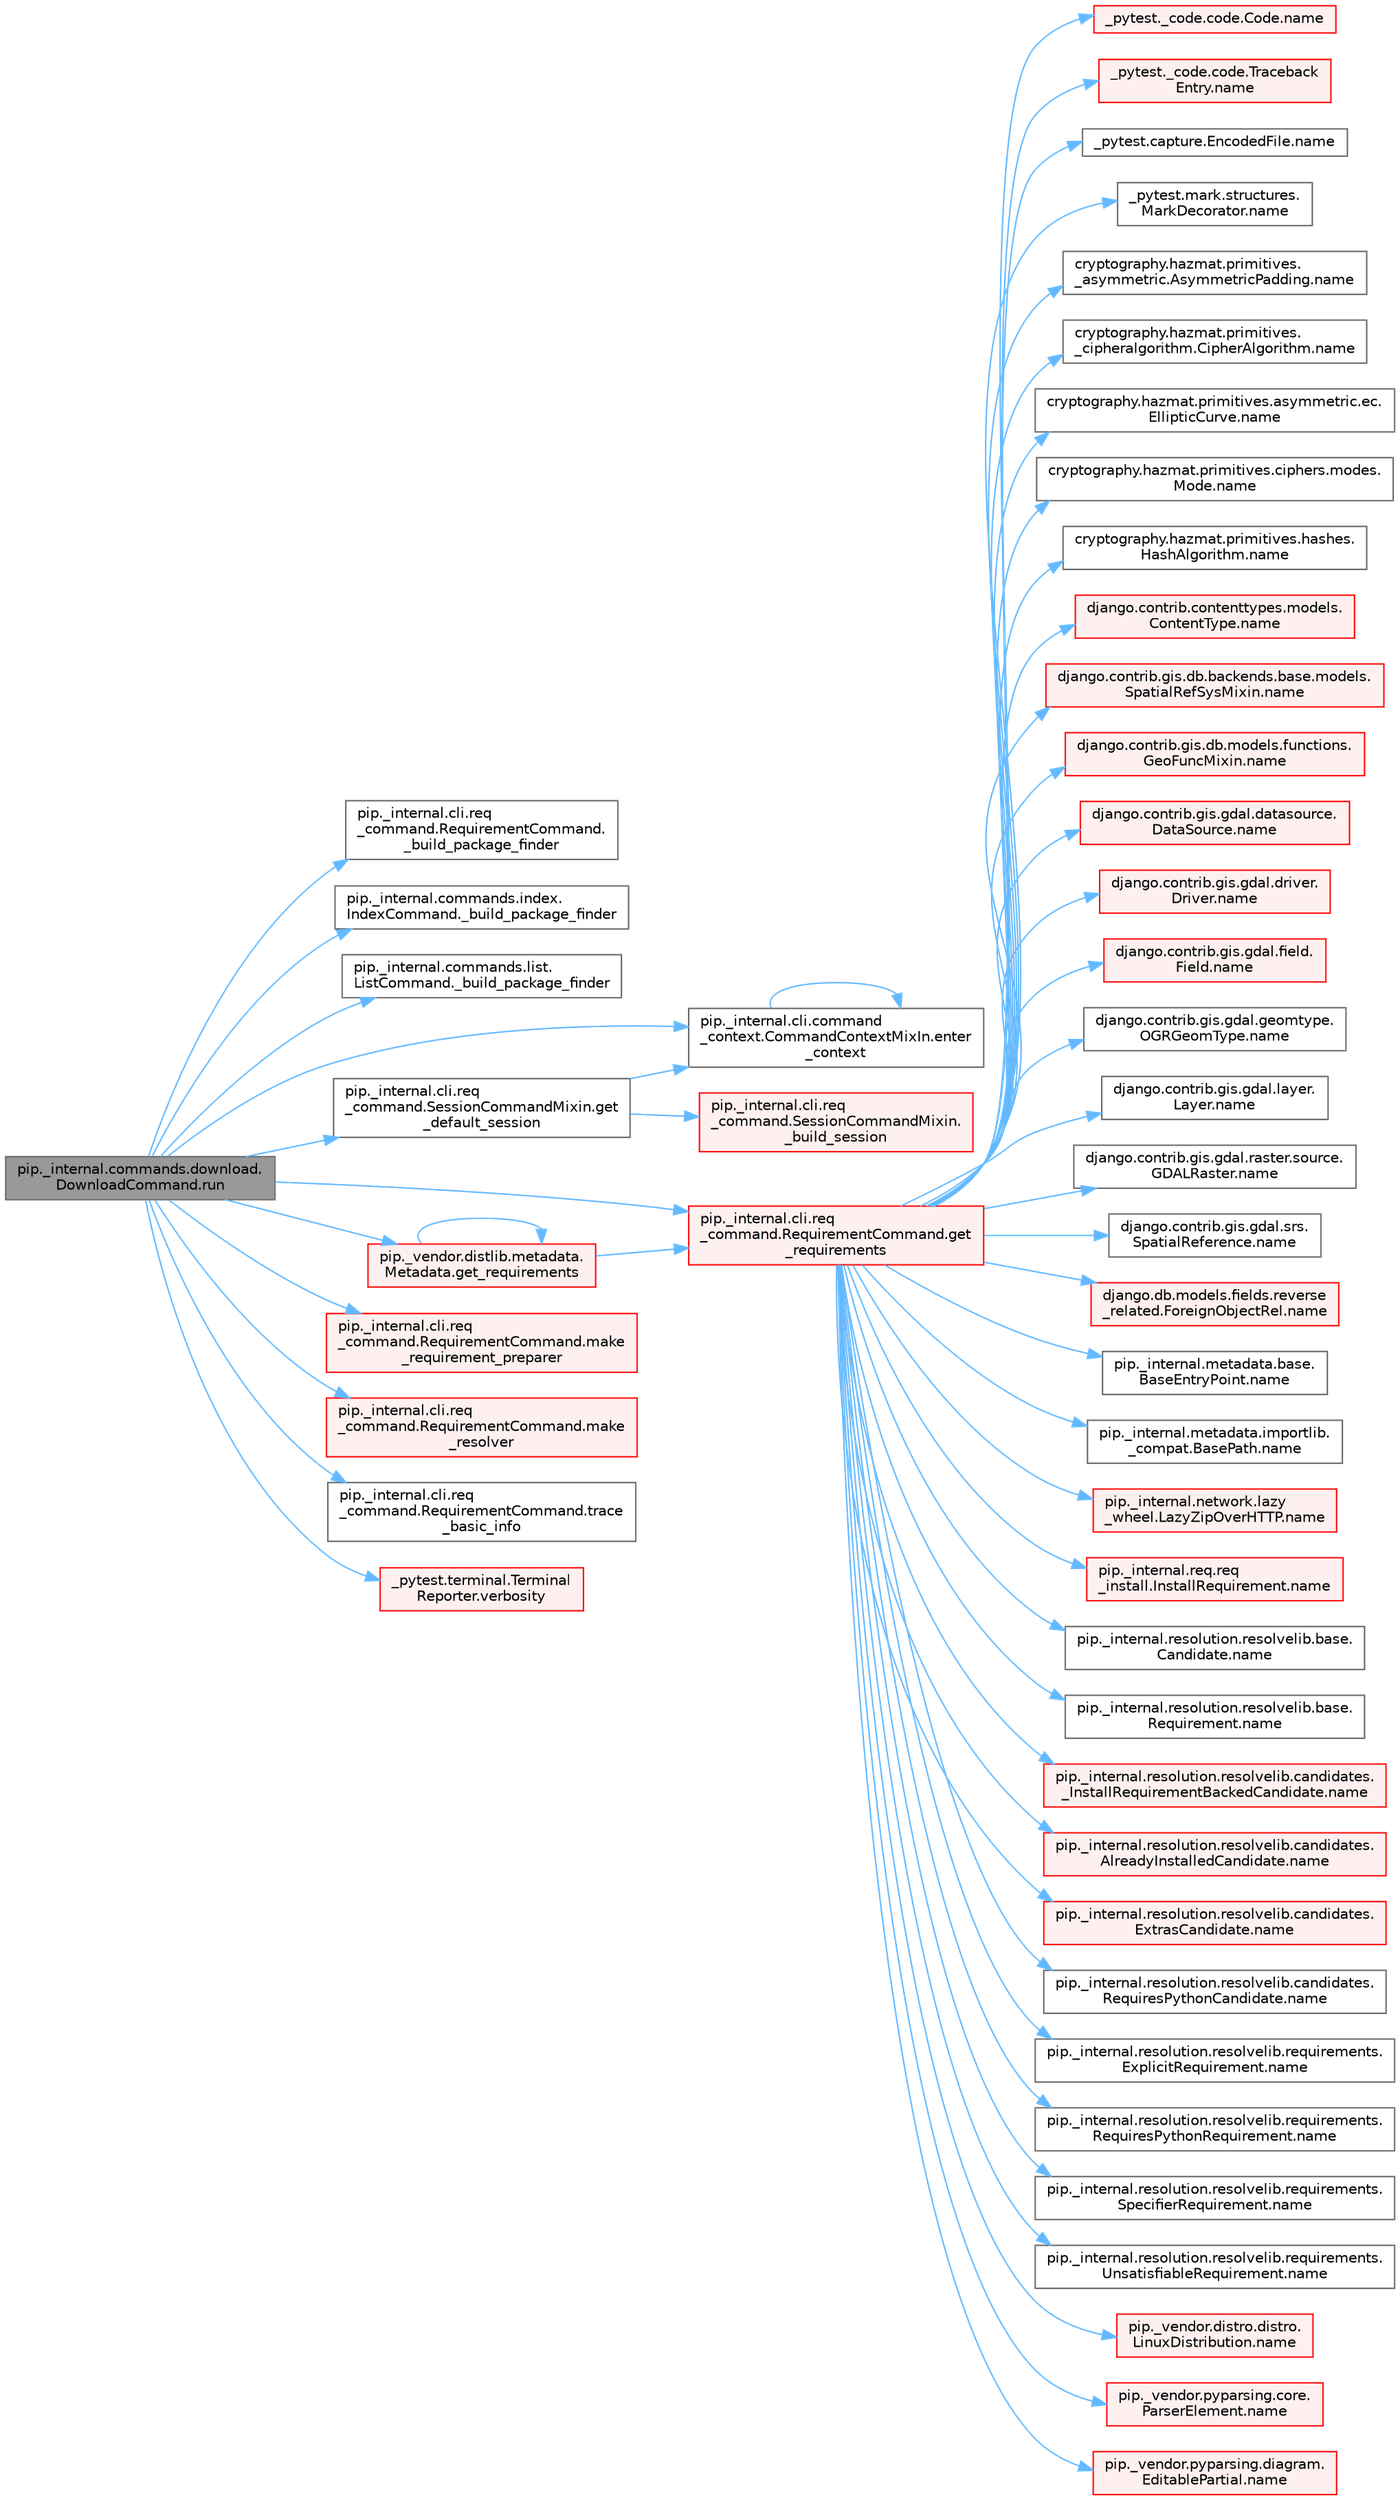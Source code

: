 digraph "pip._internal.commands.download.DownloadCommand.run"
{
 // LATEX_PDF_SIZE
  bgcolor="transparent";
  edge [fontname=Helvetica,fontsize=10,labelfontname=Helvetica,labelfontsize=10];
  node [fontname=Helvetica,fontsize=10,shape=box,height=0.2,width=0.4];
  rankdir="LR";
  Node1 [id="Node000001",label="pip._internal.commands.download.\lDownloadCommand.run",height=0.2,width=0.4,color="gray40", fillcolor="grey60", style="filled", fontcolor="black",tooltip=" "];
  Node1 -> Node2 [id="edge1_Node000001_Node000002",color="steelblue1",style="solid",tooltip=" "];
  Node2 [id="Node000002",label="pip._internal.cli.req\l_command.RequirementCommand.\l_build_package_finder",height=0.2,width=0.4,color="grey40", fillcolor="white", style="filled",URL="$classpip_1_1__internal_1_1cli_1_1req__command_1_1_requirement_command.html#a2ec93acc87556f6cd85c286fd296993e",tooltip=" "];
  Node1 -> Node3 [id="edge2_Node000001_Node000003",color="steelblue1",style="solid",tooltip=" "];
  Node3 [id="Node000003",label="pip._internal.commands.index.\lIndexCommand._build_package_finder",height=0.2,width=0.4,color="grey40", fillcolor="white", style="filled",URL="$classpip_1_1__internal_1_1commands_1_1index_1_1_index_command.html#a23c087ddc0263ea4271561f27618b295",tooltip=" "];
  Node1 -> Node4 [id="edge3_Node000001_Node000004",color="steelblue1",style="solid",tooltip=" "];
  Node4 [id="Node000004",label="pip._internal.commands.list.\lListCommand._build_package_finder",height=0.2,width=0.4,color="grey40", fillcolor="white", style="filled",URL="$classpip_1_1__internal_1_1commands_1_1list_1_1_list_command.html#a5d8ef1eb569d52c1673aa8d284bed329",tooltip=" "];
  Node1 -> Node5 [id="edge4_Node000001_Node000005",color="steelblue1",style="solid",tooltip=" "];
  Node5 [id="Node000005",label="pip._internal.cli.command\l_context.CommandContextMixIn.enter\l_context",height=0.2,width=0.4,color="grey40", fillcolor="white", style="filled",URL="$classpip_1_1__internal_1_1cli_1_1command__context_1_1_command_context_mix_in.html#a3146b2846523dc818459e6a8fa4874f2",tooltip=" "];
  Node5 -> Node5 [id="edge5_Node000005_Node000005",color="steelblue1",style="solid",tooltip=" "];
  Node1 -> Node6 [id="edge6_Node000001_Node000006",color="steelblue1",style="solid",tooltip=" "];
  Node6 [id="Node000006",label="pip._internal.cli.req\l_command.SessionCommandMixin.get\l_default_session",height=0.2,width=0.4,color="grey40", fillcolor="white", style="filled",URL="$classpip_1_1__internal_1_1cli_1_1req__command_1_1_session_command_mixin.html#add86b11c55c7f86ec33d9f6777aaf758",tooltip=" "];
  Node6 -> Node7 [id="edge7_Node000006_Node000007",color="steelblue1",style="solid",tooltip=" "];
  Node7 [id="Node000007",label="pip._internal.cli.req\l_command.SessionCommandMixin.\l_build_session",height=0.2,width=0.4,color="red", fillcolor="#FFF0F0", style="filled",URL="$classpip_1_1__internal_1_1cli_1_1req__command_1_1_session_command_mixin.html#a832833eec75860ac7be37c86958ccd91",tooltip=" "];
  Node6 -> Node5 [id="edge8_Node000006_Node000005",color="steelblue1",style="solid",tooltip=" "];
  Node1 -> Node10 [id="edge9_Node000001_Node000010",color="steelblue1",style="solid",tooltip=" "];
  Node10 [id="Node000010",label="pip._internal.cli.req\l_command.RequirementCommand.get\l_requirements",height=0.2,width=0.4,color="red", fillcolor="#FFF0F0", style="filled",URL="$classpip_1_1__internal_1_1cli_1_1req__command_1_1_requirement_command.html#ae0b41e4b5db6d95efad7295f7ca5dadf",tooltip=" "];
  Node10 -> Node11 [id="edge10_Node000010_Node000011",color="steelblue1",style="solid",tooltip=" "];
  Node11 [id="Node000011",label="_pytest._code.code.Code.name",height=0.2,width=0.4,color="red", fillcolor="#FFF0F0", style="filled",URL="$class__pytest_1_1__code_1_1code_1_1_code.html#a1f3cbc53ca6df4a1bab12183694b6e78",tooltip=" "];
  Node10 -> Node23 [id="edge11_Node000010_Node000023",color="steelblue1",style="solid",tooltip=" "];
  Node23 [id="Node000023",label="_pytest._code.code.Traceback\lEntry.name",height=0.2,width=0.4,color="red", fillcolor="#FFF0F0", style="filled",URL="$class__pytest_1_1__code_1_1code_1_1_traceback_entry.html#a106b95c0753f41669fbfb8ee4c11ad3d",tooltip=" "];
  Node10 -> Node25 [id="edge12_Node000010_Node000025",color="steelblue1",style="solid",tooltip=" "];
  Node25 [id="Node000025",label="_pytest.capture.EncodedFile.name",height=0.2,width=0.4,color="grey40", fillcolor="white", style="filled",URL="$class__pytest_1_1capture_1_1_encoded_file.html#a738c73b5de21c7261d9e51f71e4f0397",tooltip=" "];
  Node10 -> Node26 [id="edge13_Node000010_Node000026",color="steelblue1",style="solid",tooltip=" "];
  Node26 [id="Node000026",label="_pytest.mark.structures.\lMarkDecorator.name",height=0.2,width=0.4,color="grey40", fillcolor="white", style="filled",URL="$class__pytest_1_1mark_1_1structures_1_1_mark_decorator.html#ae8f66760cda125450e0e3bd38689c72f",tooltip=" "];
  Node10 -> Node27 [id="edge14_Node000010_Node000027",color="steelblue1",style="solid",tooltip=" "];
  Node27 [id="Node000027",label="cryptography.hazmat.primitives.\l_asymmetric.AsymmetricPadding.name",height=0.2,width=0.4,color="grey40", fillcolor="white", style="filled",URL="$classcryptography_1_1hazmat_1_1primitives_1_1__asymmetric_1_1_asymmetric_padding.html#a8f72e8284cb336861a873ed5ce0e39b5",tooltip=" "];
  Node10 -> Node28 [id="edge15_Node000010_Node000028",color="steelblue1",style="solid",tooltip=" "];
  Node28 [id="Node000028",label="cryptography.hazmat.primitives.\l_cipheralgorithm.CipherAlgorithm.name",height=0.2,width=0.4,color="grey40", fillcolor="white", style="filled",URL="$classcryptography_1_1hazmat_1_1primitives_1_1__cipheralgorithm_1_1_cipher_algorithm.html#a50567a5c3388450ab7aa883ab34a1ac7",tooltip=" "];
  Node10 -> Node29 [id="edge16_Node000010_Node000029",color="steelblue1",style="solid",tooltip=" "];
  Node29 [id="Node000029",label="cryptography.hazmat.primitives.asymmetric.ec.\lEllipticCurve.name",height=0.2,width=0.4,color="grey40", fillcolor="white", style="filled",URL="$classcryptography_1_1hazmat_1_1primitives_1_1asymmetric_1_1ec_1_1_elliptic_curve.html#a2775c4e945309a6c7ea33dace1698a60",tooltip=" "];
  Node10 -> Node30 [id="edge17_Node000010_Node000030",color="steelblue1",style="solid",tooltip=" "];
  Node30 [id="Node000030",label="cryptography.hazmat.primitives.ciphers.modes.\lMode.name",height=0.2,width=0.4,color="grey40", fillcolor="white", style="filled",URL="$classcryptography_1_1hazmat_1_1primitives_1_1ciphers_1_1modes_1_1_mode.html#a99d93fd1370a2abbb5bb5cffbd5ff0f7",tooltip=" "];
  Node10 -> Node31 [id="edge18_Node000010_Node000031",color="steelblue1",style="solid",tooltip=" "];
  Node31 [id="Node000031",label="cryptography.hazmat.primitives.hashes.\lHashAlgorithm.name",height=0.2,width=0.4,color="grey40", fillcolor="white", style="filled",URL="$classcryptography_1_1hazmat_1_1primitives_1_1hashes_1_1_hash_algorithm.html#a42c7e1582d9b46a015774af9e5cbbb0b",tooltip=" "];
  Node10 -> Node32 [id="edge19_Node000010_Node000032",color="steelblue1",style="solid",tooltip=" "];
  Node32 [id="Node000032",label="django.contrib.contenttypes.models.\lContentType.name",height=0.2,width=0.4,color="red", fillcolor="#FFF0F0", style="filled",URL="$classdjango_1_1contrib_1_1contenttypes_1_1models_1_1_content_type.html#a305b62f56597bb2e4823dcf5e6ccdcf8",tooltip=" "];
  Node10 -> Node34 [id="edge20_Node000010_Node000034",color="steelblue1",style="solid",tooltip=" "];
  Node34 [id="Node000034",label="django.contrib.gis.db.backends.base.models.\lSpatialRefSysMixin.name",height=0.2,width=0.4,color="red", fillcolor="#FFF0F0", style="filled",URL="$classdjango_1_1contrib_1_1gis_1_1db_1_1backends_1_1base_1_1models_1_1_spatial_ref_sys_mixin.html#a56fe36e786b49160249395f453dd1cab",tooltip=" "];
  Node10 -> Node64 [id="edge21_Node000010_Node000064",color="steelblue1",style="solid",tooltip=" "];
  Node64 [id="Node000064",label="django.contrib.gis.db.models.functions.\lGeoFuncMixin.name",height=0.2,width=0.4,color="red", fillcolor="#FFF0F0", style="filled",URL="$classdjango_1_1contrib_1_1gis_1_1db_1_1models_1_1functions_1_1_geo_func_mixin.html#adeeb6b2c9db337396468712e919af622",tooltip=" "];
  Node10 -> Node65 [id="edge22_Node000010_Node000065",color="steelblue1",style="solid",tooltip=" "];
  Node65 [id="Node000065",label="django.contrib.gis.gdal.datasource.\lDataSource.name",height=0.2,width=0.4,color="red", fillcolor="#FFF0F0", style="filled",URL="$classdjango_1_1contrib_1_1gis_1_1gdal_1_1datasource_1_1_data_source.html#aaa98728c7ef6f4d96c689550e8af3ed5",tooltip=" "];
  Node10 -> Node79 [id="edge23_Node000010_Node000079",color="steelblue1",style="solid",tooltip=" "];
  Node79 [id="Node000079",label="django.contrib.gis.gdal.driver.\lDriver.name",height=0.2,width=0.4,color="red", fillcolor="#FFF0F0", style="filled",URL="$classdjango_1_1contrib_1_1gis_1_1gdal_1_1driver_1_1_driver.html#aaa5d4d1b9fd762839db84d1e56e36b7f",tooltip=" "];
  Node10 -> Node80 [id="edge24_Node000010_Node000080",color="steelblue1",style="solid",tooltip=" "];
  Node80 [id="Node000080",label="django.contrib.gis.gdal.field.\lField.name",height=0.2,width=0.4,color="red", fillcolor="#FFF0F0", style="filled",URL="$classdjango_1_1contrib_1_1gis_1_1gdal_1_1field_1_1_field.html#a28a3b0af5006d5abf34d5b1497011368",tooltip=" "];
  Node10 -> Node81 [id="edge25_Node000010_Node000081",color="steelblue1",style="solid",tooltip=" "];
  Node81 [id="Node000081",label="django.contrib.gis.gdal.geomtype.\lOGRGeomType.name",height=0.2,width=0.4,color="grey40", fillcolor="white", style="filled",URL="$classdjango_1_1contrib_1_1gis_1_1gdal_1_1geomtype_1_1_o_g_r_geom_type.html#a719b3100682ab8df79fd8a2484163b8e",tooltip=" "];
  Node10 -> Node82 [id="edge26_Node000010_Node000082",color="steelblue1",style="solid",tooltip=" "];
  Node82 [id="Node000082",label="django.contrib.gis.gdal.layer.\lLayer.name",height=0.2,width=0.4,color="grey40", fillcolor="white", style="filled",URL="$classdjango_1_1contrib_1_1gis_1_1gdal_1_1layer_1_1_layer.html#a53791d8e2fe8b1ca86b426a625e7d66c",tooltip=" "];
  Node10 -> Node83 [id="edge27_Node000010_Node000083",color="steelblue1",style="solid",tooltip=" "];
  Node83 [id="Node000083",label="django.contrib.gis.gdal.raster.source.\lGDALRaster.name",height=0.2,width=0.4,color="grey40", fillcolor="white", style="filled",URL="$classdjango_1_1contrib_1_1gis_1_1gdal_1_1raster_1_1source_1_1_g_d_a_l_raster.html#a6cca2a8eca0ab4ff2e89f0f0cce590d1",tooltip=" "];
  Node10 -> Node84 [id="edge28_Node000010_Node000084",color="steelblue1",style="solid",tooltip=" "];
  Node84 [id="Node000084",label="django.contrib.gis.gdal.srs.\lSpatialReference.name",height=0.2,width=0.4,color="grey40", fillcolor="white", style="filled",URL="$classdjango_1_1contrib_1_1gis_1_1gdal_1_1srs_1_1_spatial_reference.html#ac2c9d37b41ae1a91ca63a7046590d603",tooltip=" "];
  Node10 -> Node85 [id="edge29_Node000010_Node000085",color="steelblue1",style="solid",tooltip=" "];
  Node85 [id="Node000085",label="django.db.models.fields.reverse\l_related.ForeignObjectRel.name",height=0.2,width=0.4,color="red", fillcolor="#FFF0F0", style="filled",URL="$classdjango_1_1db_1_1models_1_1fields_1_1reverse__related_1_1_foreign_object_rel.html#a5c0c2387142987d2c9582e677e90b5d7",tooltip=" "];
  Node10 -> Node398 [id="edge30_Node000010_Node000398",color="steelblue1",style="solid",tooltip=" "];
  Node398 [id="Node000398",label="pip._internal.metadata.base.\lBaseEntryPoint.name",height=0.2,width=0.4,color="grey40", fillcolor="white", style="filled",URL="$classpip_1_1__internal_1_1metadata_1_1base_1_1_base_entry_point.html#acd0c7299966258aeb0876da26520233d",tooltip=" "];
  Node10 -> Node399 [id="edge31_Node000010_Node000399",color="steelblue1",style="solid",tooltip=" "];
  Node399 [id="Node000399",label="pip._internal.metadata.importlib.\l_compat.BasePath.name",height=0.2,width=0.4,color="grey40", fillcolor="white", style="filled",URL="$classpip_1_1__internal_1_1metadata_1_1importlib_1_1__compat_1_1_base_path.html#aa5b4e00be6be00e1bd599909ae50bc00",tooltip=" "];
  Node10 -> Node400 [id="edge32_Node000010_Node000400",color="steelblue1",style="solid",tooltip=" "];
  Node400 [id="Node000400",label="pip._internal.network.lazy\l_wheel.LazyZipOverHTTP.name",height=0.2,width=0.4,color="red", fillcolor="#FFF0F0", style="filled",URL="$classpip_1_1__internal_1_1network_1_1lazy__wheel_1_1_lazy_zip_over_h_t_t_p.html#a59403bb703d375caa6c1dda7573257a1",tooltip=" "];
  Node10 -> Node401 [id="edge33_Node000010_Node000401",color="steelblue1",style="solid",tooltip=" "];
  Node401 [id="Node000401",label="pip._internal.req.req\l_install.InstallRequirement.name",height=0.2,width=0.4,color="red", fillcolor="#FFF0F0", style="filled",URL="$classpip_1_1__internal_1_1req_1_1req__install_1_1_install_requirement.html#a6b019e16ae98576ae64c68e0f5824e34",tooltip=" "];
  Node10 -> Node409 [id="edge34_Node000010_Node000409",color="steelblue1",style="solid",tooltip=" "];
  Node409 [id="Node000409",label="pip._internal.resolution.resolvelib.base.\lCandidate.name",height=0.2,width=0.4,color="grey40", fillcolor="white", style="filled",URL="$classpip_1_1__internal_1_1resolution_1_1resolvelib_1_1base_1_1_candidate.html#a7000e68e912182072a011f9df0c142ee",tooltip=" "];
  Node10 -> Node410 [id="edge35_Node000010_Node000410",color="steelblue1",style="solid",tooltip=" "];
  Node410 [id="Node000410",label="pip._internal.resolution.resolvelib.base.\lRequirement.name",height=0.2,width=0.4,color="grey40", fillcolor="white", style="filled",URL="$classpip_1_1__internal_1_1resolution_1_1resolvelib_1_1base_1_1_requirement.html#a013752876d4b3521f3a087987b443d90",tooltip=" "];
  Node10 -> Node411 [id="edge36_Node000010_Node000411",color="steelblue1",style="solid",tooltip=" "];
  Node411 [id="Node000411",label="pip._internal.resolution.resolvelib.candidates.\l_InstallRequirementBackedCandidate.name",height=0.2,width=0.4,color="red", fillcolor="#FFF0F0", style="filled",URL="$classpip_1_1__internal_1_1resolution_1_1resolvelib_1_1candidates_1_1___install_requirement_backed_candidate.html#a1538a825241b855a4abf51d6bf616cde",tooltip=" "];
  Node10 -> Node495 [id="edge37_Node000010_Node000495",color="steelblue1",style="solid",tooltip=" "];
  Node495 [id="Node000495",label="pip._internal.resolution.resolvelib.candidates.\lAlreadyInstalledCandidate.name",height=0.2,width=0.4,color="red", fillcolor="#FFF0F0", style="filled",URL="$classpip_1_1__internal_1_1resolution_1_1resolvelib_1_1candidates_1_1_already_installed_candidate.html#a0f4ae3f092daa140dc8bda04e8d0f2d0",tooltip=" "];
  Node10 -> Node496 [id="edge38_Node000010_Node000496",color="steelblue1",style="solid",tooltip=" "];
  Node496 [id="Node000496",label="pip._internal.resolution.resolvelib.candidates.\lExtrasCandidate.name",height=0.2,width=0.4,color="red", fillcolor="#FFF0F0", style="filled",URL="$classpip_1_1__internal_1_1resolution_1_1resolvelib_1_1candidates_1_1_extras_candidate.html#a6e13b1ab724cd7af8b22cadb37352b31",tooltip=" "];
  Node10 -> Node534 [id="edge39_Node000010_Node000534",color="steelblue1",style="solid",tooltip=" "];
  Node534 [id="Node000534",label="pip._internal.resolution.resolvelib.candidates.\lRequiresPythonCandidate.name",height=0.2,width=0.4,color="grey40", fillcolor="white", style="filled",URL="$classpip_1_1__internal_1_1resolution_1_1resolvelib_1_1candidates_1_1_requires_python_candidate.html#aeff13058676b07d1b67feed53749d838",tooltip=" "];
  Node10 -> Node535 [id="edge40_Node000010_Node000535",color="steelblue1",style="solid",tooltip=" "];
  Node535 [id="Node000535",label="pip._internal.resolution.resolvelib.requirements.\lExplicitRequirement.name",height=0.2,width=0.4,color="grey40", fillcolor="white", style="filled",URL="$classpip_1_1__internal_1_1resolution_1_1resolvelib_1_1requirements_1_1_explicit_requirement.html#a3e8f9b07c17be864b1a90cc2f5e87b35",tooltip=" "];
  Node10 -> Node536 [id="edge41_Node000010_Node000536",color="steelblue1",style="solid",tooltip=" "];
  Node536 [id="Node000536",label="pip._internal.resolution.resolvelib.requirements.\lRequiresPythonRequirement.name",height=0.2,width=0.4,color="grey40", fillcolor="white", style="filled",URL="$classpip_1_1__internal_1_1resolution_1_1resolvelib_1_1requirements_1_1_requires_python_requirement.html#ac555e717a97ebb38cb2ad735939cf8b8",tooltip=" "];
  Node10 -> Node537 [id="edge42_Node000010_Node000537",color="steelblue1",style="solid",tooltip=" "];
  Node537 [id="Node000537",label="pip._internal.resolution.resolvelib.requirements.\lSpecifierRequirement.name",height=0.2,width=0.4,color="grey40", fillcolor="white", style="filled",URL="$classpip_1_1__internal_1_1resolution_1_1resolvelib_1_1requirements_1_1_specifier_requirement.html#af2ae64f787d166605910d13457564fd9",tooltip=" "];
  Node10 -> Node538 [id="edge43_Node000010_Node000538",color="steelblue1",style="solid",tooltip=" "];
  Node538 [id="Node000538",label="pip._internal.resolution.resolvelib.requirements.\lUnsatisfiableRequirement.name",height=0.2,width=0.4,color="grey40", fillcolor="white", style="filled",URL="$classpip_1_1__internal_1_1resolution_1_1resolvelib_1_1requirements_1_1_unsatisfiable_requirement.html#a78f7012fa925a93d5600232bf2bc9728",tooltip=" "];
  Node10 -> Node539 [id="edge44_Node000010_Node000539",color="steelblue1",style="solid",tooltip=" "];
  Node539 [id="Node000539",label="pip._vendor.distro.distro.\lLinuxDistribution.name",height=0.2,width=0.4,color="red", fillcolor="#FFF0F0", style="filled",URL="$classpip_1_1__vendor_1_1distro_1_1distro_1_1_linux_distribution.html#a0f30009e5f86e89a27bd187e8a759e32",tooltip=" "];
  Node10 -> Node600 [id="edge45_Node000010_Node000600",color="steelblue1",style="solid",tooltip=" "];
  Node600 [id="Node000600",label="pip._vendor.pyparsing.core.\lParserElement.name",height=0.2,width=0.4,color="red", fillcolor="#FFF0F0", style="filled",URL="$classpip_1_1__vendor_1_1pyparsing_1_1core_1_1_parser_element.html#ad7db196655f86eaadabd81c40af25717",tooltip=" "];
  Node10 -> Node698 [id="edge46_Node000010_Node000698",color="steelblue1",style="solid",tooltip=" "];
  Node698 [id="Node000698",label="pip._vendor.pyparsing.diagram.\lEditablePartial.name",height=0.2,width=0.4,color="red", fillcolor="#FFF0F0", style="filled",URL="$classpip_1_1__vendor_1_1pyparsing_1_1diagram_1_1_editable_partial.html#a3c8365249bd6514fce002d62622de581",tooltip=" "];
  Node1 -> Node4535 [id="edge47_Node000001_Node004535",color="steelblue1",style="solid",tooltip=" "];
  Node4535 [id="Node004535",label="pip._vendor.distlib.metadata.\lMetadata.get_requirements",height=0.2,width=0.4,color="red", fillcolor="#FFF0F0", style="filled",URL="$classpip_1_1__vendor_1_1distlib_1_1metadata_1_1_metadata.html#a01c2edf694d4c064835e750d0b6a209e",tooltip=" "];
  Node4535 -> Node10 [id="edge48_Node004535_Node000010",color="steelblue1",style="solid",tooltip=" "];
  Node4535 -> Node4535 [id="edge49_Node004535_Node004535",color="steelblue1",style="solid",tooltip=" "];
  Node1 -> Node4536 [id="edge50_Node000001_Node004536",color="steelblue1",style="solid",tooltip=" "];
  Node4536 [id="Node004536",label="pip._internal.cli.req\l_command.RequirementCommand.make\l_requirement_preparer",height=0.2,width=0.4,color="red", fillcolor="#FFF0F0", style="filled",URL="$classpip_1_1__internal_1_1cli_1_1req__command_1_1_requirement_command.html#a5e1aeec479592750ce6a0908f61a1189",tooltip=" "];
  Node1 -> Node4538 [id="edge51_Node000001_Node004538",color="steelblue1",style="solid",tooltip=" "];
  Node4538 [id="Node004538",label="pip._internal.cli.req\l_command.RequirementCommand.make\l_resolver",height=0.2,width=0.4,color="red", fillcolor="#FFF0F0", style="filled",URL="$classpip_1_1__internal_1_1cli_1_1req__command_1_1_requirement_command.html#a043f58f2d775d57b0feb70d0d5f8f601",tooltip=" "];
  Node1 -> Node4539 [id="edge52_Node000001_Node004539",color="steelblue1",style="solid",tooltip=" "];
  Node4539 [id="Node004539",label="pip._internal.cli.req\l_command.RequirementCommand.trace\l_basic_info",height=0.2,width=0.4,color="grey40", fillcolor="white", style="filled",URL="$classpip_1_1__internal_1_1cli_1_1req__command_1_1_requirement_command.html#af1f8c63d1fb9670a7594ce1d28d7f114",tooltip=" "];
  Node1 -> Node1090 [id="edge53_Node000001_Node001090",color="steelblue1",style="solid",tooltip=" "];
  Node1090 [id="Node001090",label="_pytest.terminal.Terminal\lReporter.verbosity",height=0.2,width=0.4,color="red", fillcolor="#FFF0F0", style="filled",URL="$class__pytest_1_1terminal_1_1_terminal_reporter.html#a620047ffec9ba4f5cca84af25b3adbcf",tooltip=" "];
}
